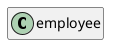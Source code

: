 @startuml
hide <<Method>> circle
hide <<Response>> circle
hide <<Parameter>> circle
hide empty methods
hide empty fields
set namespaceSeparator none

class "employee" {
}

@enduml